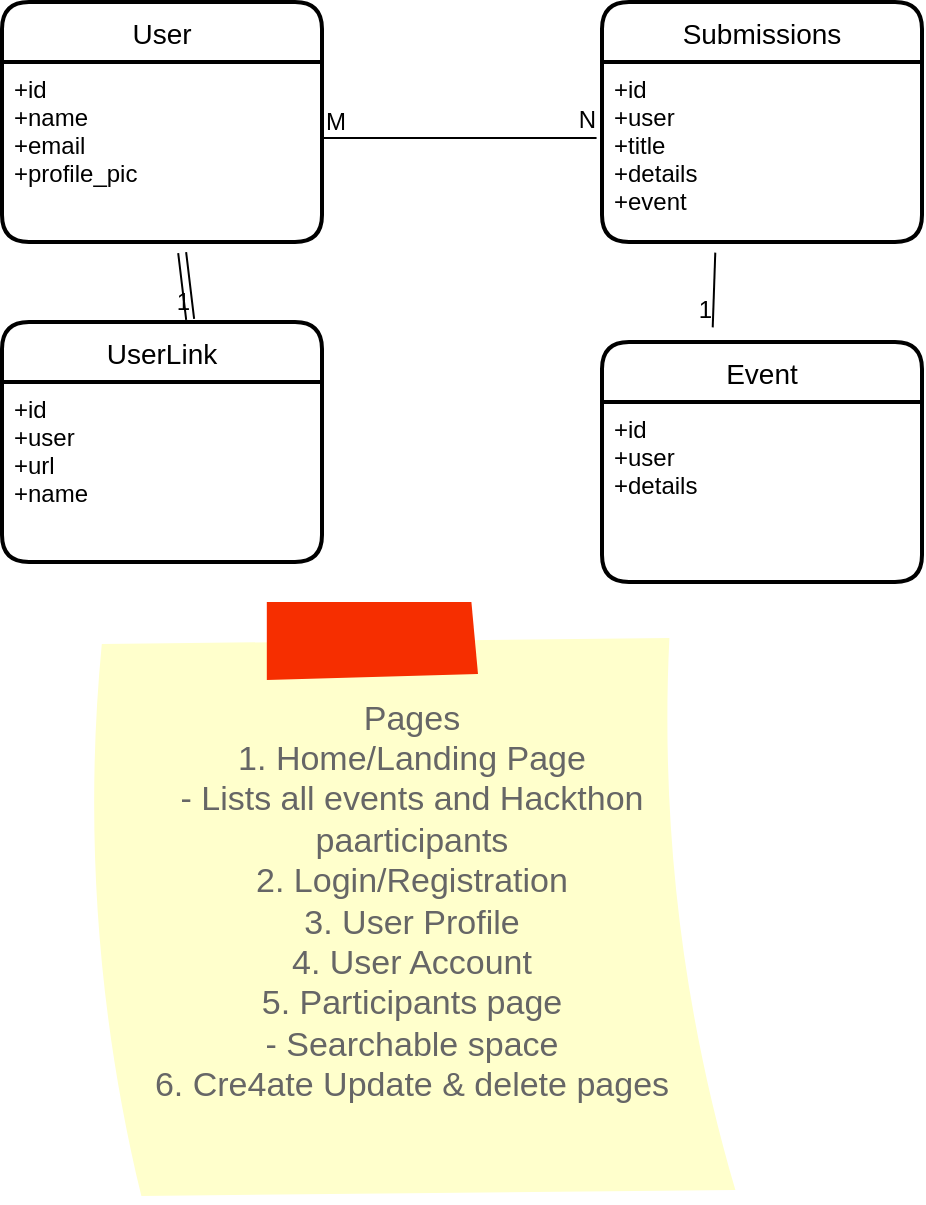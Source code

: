 <mxfile>
    <diagram id="YrCf3XA05mh2cUnXNZhJ" name="APP ARCHITECTURE">
        <mxGraphModel dx="734" dy="422" grid="1" gridSize="10" guides="1" tooltips="1" connect="1" arrows="1" fold="1" page="1" pageScale="1" pageWidth="850" pageHeight="1100" math="0" shadow="0">
            <root>
                <mxCell id="0"/>
                <mxCell id="1" parent="0"/>
                <mxCell id="21" value="User" style="swimlane;childLayout=stackLayout;horizontal=1;startSize=30;horizontalStack=0;rounded=1;fontSize=14;fontStyle=0;strokeWidth=2;resizeParent=0;resizeLast=1;shadow=0;dashed=0;align=center;" vertex="1" parent="1">
                    <mxGeometry x="160" y="70" width="160" height="120" as="geometry"/>
                </mxCell>
                <mxCell id="22" value="+id&#10;+name&#10;+email&#10;+profile_pic" style="align=left;strokeColor=none;fillColor=none;spacingLeft=4;fontSize=12;verticalAlign=top;resizable=0;rotatable=0;part=1;" vertex="1" parent="21">
                    <mxGeometry y="30" width="160" height="90" as="geometry"/>
                </mxCell>
                <mxCell id="25" value="Submissions" style="swimlane;childLayout=stackLayout;horizontal=1;startSize=30;horizontalStack=0;rounded=1;fontSize=14;fontStyle=0;strokeWidth=2;resizeParent=0;resizeLast=1;shadow=0;dashed=0;align=center;" vertex="1" parent="1">
                    <mxGeometry x="460" y="70" width="160" height="120" as="geometry"/>
                </mxCell>
                <mxCell id="26" value="+id&#10;+user&#10;+title&#10;+details&#10;+event" style="align=left;strokeColor=none;fillColor=none;spacingLeft=4;fontSize=12;verticalAlign=top;resizable=0;rotatable=0;part=1;" vertex="1" parent="25">
                    <mxGeometry y="30" width="160" height="90" as="geometry"/>
                </mxCell>
                <mxCell id="27" value="UserLink" style="swimlane;childLayout=stackLayout;horizontal=1;startSize=30;horizontalStack=0;rounded=1;fontSize=14;fontStyle=0;strokeWidth=2;resizeParent=0;resizeLast=1;shadow=0;dashed=0;align=center;" vertex="1" parent="1">
                    <mxGeometry x="160" y="230" width="160" height="120" as="geometry"/>
                </mxCell>
                <mxCell id="28" value="+id&#10;+user&#10;+url&#10;+name" style="align=left;strokeColor=none;fillColor=none;spacingLeft=4;fontSize=12;verticalAlign=top;resizable=0;rotatable=0;part=1;" vertex="1" parent="27">
                    <mxGeometry y="30" width="160" height="90" as="geometry"/>
                </mxCell>
                <mxCell id="29" value="Event" style="swimlane;childLayout=stackLayout;horizontal=1;startSize=30;horizontalStack=0;rounded=1;fontSize=14;fontStyle=0;strokeWidth=2;resizeParent=0;resizeLast=1;shadow=0;dashed=0;align=center;" vertex="1" parent="1">
                    <mxGeometry x="460" y="240" width="160" height="120" as="geometry"/>
                </mxCell>
                <mxCell id="30" value="+id&#10;+user&#10;+details" style="align=left;strokeColor=none;fillColor=none;spacingLeft=4;fontSize=12;verticalAlign=top;resizable=0;rotatable=0;part=1;" vertex="1" parent="29">
                    <mxGeometry y="30" width="160" height="90" as="geometry"/>
                </mxCell>
                <mxCell id="31" value="" style="endArrow=none;html=1;rounded=0;entryX=-0.017;entryY=0.422;entryDx=0;entryDy=0;entryPerimeter=0;" edge="1" parent="1" target="26">
                    <mxGeometry relative="1" as="geometry">
                        <mxPoint x="320" y="138" as="sourcePoint"/>
                        <mxPoint x="450" y="140" as="targetPoint"/>
                    </mxGeometry>
                </mxCell>
                <mxCell id="32" value="M" style="resizable=0;html=1;align=left;verticalAlign=bottom;" connectable="0" vertex="1" parent="31">
                    <mxGeometry x="-1" relative="1" as="geometry"/>
                </mxCell>
                <mxCell id="33" value="N" style="resizable=0;html=1;align=right;verticalAlign=bottom;" connectable="0" vertex="1" parent="31">
                    <mxGeometry x="1" relative="1" as="geometry"/>
                </mxCell>
                <mxCell id="35" value="" style="endArrow=none;html=1;rounded=0;entryX=0.346;entryY=-0.061;entryDx=0;entryDy=0;entryPerimeter=0;exitX=0.354;exitY=1.059;exitDx=0;exitDy=0;exitPerimeter=0;" edge="1" parent="1" source="26" target="29">
                    <mxGeometry relative="1" as="geometry">
                        <mxPoint x="300" y="200" as="sourcePoint"/>
                        <mxPoint x="460" y="200" as="targetPoint"/>
                    </mxGeometry>
                </mxCell>
                <mxCell id="36" value="1" style="resizable=0;html=1;align=right;verticalAlign=bottom;" connectable="0" vertex="1" parent="35">
                    <mxGeometry x="1" relative="1" as="geometry"/>
                </mxCell>
                <mxCell id="37" value="" style="shape=link;html=1;rounded=0;entryX=0.588;entryY=-0.011;entryDx=0;entryDy=0;entryPerimeter=0;exitX=0.563;exitY=1.059;exitDx=0;exitDy=0;exitPerimeter=0;" edge="1" parent="1" source="22" target="27">
                    <mxGeometry relative="1" as="geometry">
                        <mxPoint x="300" y="200" as="sourcePoint"/>
                        <mxPoint x="460" y="200" as="targetPoint"/>
                    </mxGeometry>
                </mxCell>
                <mxCell id="38" value="1" style="resizable=0;html=1;align=right;verticalAlign=bottom;" connectable="0" vertex="1" parent="37">
                    <mxGeometry x="1" relative="1" as="geometry"/>
                </mxCell>
                <mxCell id="39" value="Pages&lt;br&gt;1. Home/Landing Page&lt;br&gt;- Lists all events and Hackthon paarticipants&lt;br&gt;2. Login/Registration&lt;br&gt;3. User Profile&lt;br&gt;4. User Account&lt;br&gt;5. Participants page&lt;br&gt;- Searchable space&lt;br&gt;6. Cre4ate Update &amp;amp; delete pages" style="strokeWidth=1;shadow=0;dashed=0;align=center;html=1;shape=mxgraph.mockup.text.stickyNote2;fontColor=#666666;mainText=;fontSize=17;whiteSpace=wrap;fillColor=#ffffcc;strokeColor=#F62E00;" vertex="1" parent="1">
                    <mxGeometry x="200" y="370" width="330" height="300" as="geometry"/>
                </mxCell>
            </root>
        </mxGraphModel>
    </diagram>
</mxfile>